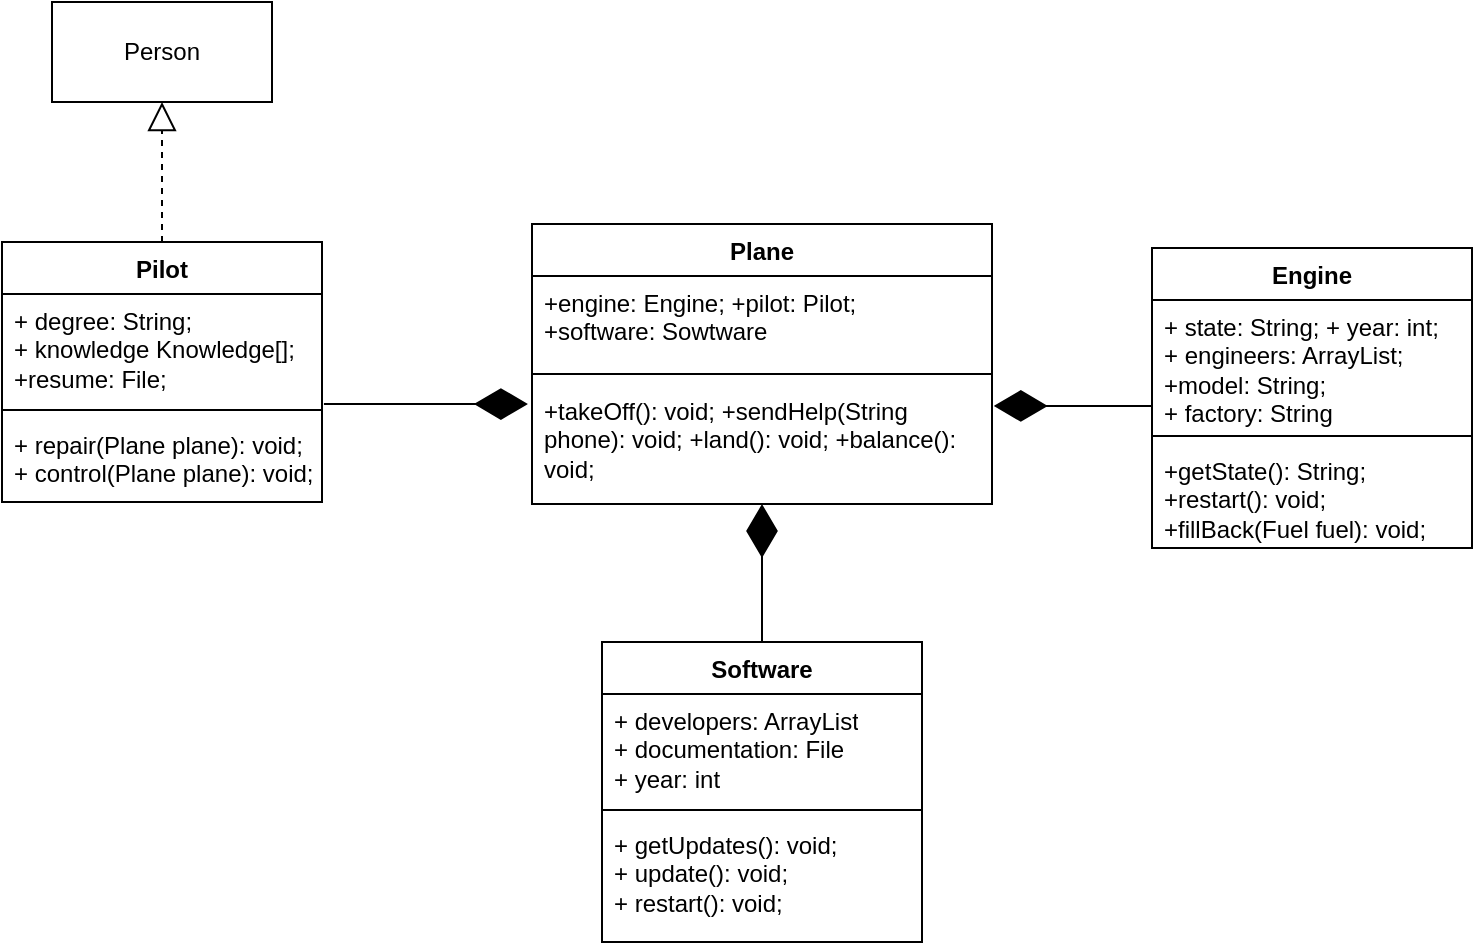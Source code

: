 <mxfile version="28.2.5">
  <diagram name="Страница — 1" id="cka1hHKxKbjvaWri14X5">
    <mxGraphModel dx="1426" dy="757" grid="1" gridSize="10" guides="1" tooltips="1" connect="1" arrows="1" fold="1" page="1" pageScale="1" pageWidth="1654" pageHeight="2336" background="none" math="0" shadow="0">
      <root>
        <mxCell id="0" />
        <mxCell id="1" parent="0" />
        <mxCell id="4fH8sYnN1hW22ZoU_4J2-1" value="Plane" style="swimlane;fontStyle=1;align=center;verticalAlign=top;childLayout=stackLayout;horizontal=1;startSize=26;horizontalStack=0;resizeParent=1;resizeParentMax=0;resizeLast=0;collapsible=1;marginBottom=0;whiteSpace=wrap;html=1;" parent="1" vertex="1">
          <mxGeometry x="570" y="241" width="230" height="140" as="geometry" />
        </mxCell>
        <mxCell id="4fH8sYnN1hW22ZoU_4J2-2" value="&lt;div&gt;+engine: Engine; +pilot: Pilot;&amp;nbsp;&lt;/div&gt;&lt;div&gt;+software: Sowtware&lt;/div&gt;" style="text;strokeColor=none;fillColor=none;align=left;verticalAlign=top;spacingLeft=4;spacingRight=4;overflow=hidden;rotatable=0;points=[[0,0.5],[1,0.5]];portConstraint=eastwest;whiteSpace=wrap;html=1;" parent="4fH8sYnN1hW22ZoU_4J2-1" vertex="1">
          <mxGeometry y="26" width="230" height="44" as="geometry" />
        </mxCell>
        <mxCell id="4fH8sYnN1hW22ZoU_4J2-3" value="" style="line;strokeWidth=1;fillColor=none;align=left;verticalAlign=middle;spacingTop=-1;spacingLeft=3;spacingRight=3;rotatable=0;labelPosition=right;points=[];portConstraint=eastwest;strokeColor=inherit;" parent="4fH8sYnN1hW22ZoU_4J2-1" vertex="1">
          <mxGeometry y="70" width="230" height="10" as="geometry" />
        </mxCell>
        <mxCell id="4fH8sYnN1hW22ZoU_4J2-4" value="+takeOff(): void; +sendHelp(String phone): void; +land(): void; +balance(): void;" style="text;strokeColor=none;fillColor=none;align=left;verticalAlign=top;spacingLeft=4;spacingRight=4;overflow=hidden;rotatable=0;points=[[0,0.5],[1,0.5]];portConstraint=eastwest;whiteSpace=wrap;html=1;" parent="4fH8sYnN1hW22ZoU_4J2-1" vertex="1">
          <mxGeometry y="80" width="230" height="60" as="geometry" />
        </mxCell>
        <mxCell id="4fH8sYnN1hW22ZoU_4J2-7" value="Person" style="html=1;whiteSpace=wrap;" parent="1" vertex="1">
          <mxGeometry x="330" y="130" width="110" height="50" as="geometry" />
        </mxCell>
        <mxCell id="4fH8sYnN1hW22ZoU_4J2-8" value="Pilot" style="swimlane;fontStyle=1;align=center;verticalAlign=top;childLayout=stackLayout;horizontal=1;startSize=26;horizontalStack=0;resizeParent=1;resizeParentMax=0;resizeLast=0;collapsible=1;marginBottom=0;whiteSpace=wrap;html=1;" parent="1" vertex="1">
          <mxGeometry x="305" y="250" width="160" height="130" as="geometry" />
        </mxCell>
        <mxCell id="4fH8sYnN1hW22ZoU_4J2-9" value="&lt;div&gt;+ degree: String;&amp;nbsp;&lt;/div&gt;&lt;div&gt;+ knowledge Knowledge[];&lt;/div&gt;&lt;div&gt;+resume: File;&lt;/div&gt;" style="text;strokeColor=none;fillColor=none;align=left;verticalAlign=top;spacingLeft=4;spacingRight=4;overflow=hidden;rotatable=0;points=[[0,0.5],[1,0.5]];portConstraint=eastwest;whiteSpace=wrap;html=1;" parent="4fH8sYnN1hW22ZoU_4J2-8" vertex="1">
          <mxGeometry y="26" width="160" height="54" as="geometry" />
        </mxCell>
        <mxCell id="4fH8sYnN1hW22ZoU_4J2-10" value="" style="line;strokeWidth=1;fillColor=none;align=left;verticalAlign=middle;spacingTop=-1;spacingLeft=3;spacingRight=3;rotatable=0;labelPosition=right;points=[];portConstraint=eastwest;strokeColor=inherit;" parent="4fH8sYnN1hW22ZoU_4J2-8" vertex="1">
          <mxGeometry y="80" width="160" height="8" as="geometry" />
        </mxCell>
        <mxCell id="4fH8sYnN1hW22ZoU_4J2-11" value="&lt;div&gt;+ repair(Plane plane): void;&lt;/div&gt;&lt;div&gt;+ control(Plane plane): void;&lt;/div&gt;" style="text;strokeColor=none;fillColor=none;align=left;verticalAlign=top;spacingLeft=4;spacingRight=4;overflow=hidden;rotatable=0;points=[[0,0.5],[1,0.5]];portConstraint=eastwest;whiteSpace=wrap;html=1;" parent="4fH8sYnN1hW22ZoU_4J2-8" vertex="1">
          <mxGeometry y="88" width="160" height="42" as="geometry" />
        </mxCell>
        <mxCell id="4fH8sYnN1hW22ZoU_4J2-12" value="Software" style="swimlane;fontStyle=1;align=center;verticalAlign=top;childLayout=stackLayout;horizontal=1;startSize=26;horizontalStack=0;resizeParent=1;resizeParentMax=0;resizeLast=0;collapsible=1;marginBottom=0;whiteSpace=wrap;html=1;" parent="1" vertex="1">
          <mxGeometry x="605" y="450" width="160" height="150" as="geometry" />
        </mxCell>
        <mxCell id="4fH8sYnN1hW22ZoU_4J2-13" value="&lt;div&gt;+ developers: ArrayList&lt;/div&gt;&lt;div&gt;+ documentation: File&lt;/div&gt;&lt;div&gt;+ year: int&lt;/div&gt;" style="text;strokeColor=none;fillColor=none;align=left;verticalAlign=top;spacingLeft=4;spacingRight=4;overflow=hidden;rotatable=0;points=[[0,0.5],[1,0.5]];portConstraint=eastwest;whiteSpace=wrap;html=1;" parent="4fH8sYnN1hW22ZoU_4J2-12" vertex="1">
          <mxGeometry y="26" width="160" height="54" as="geometry" />
        </mxCell>
        <mxCell id="4fH8sYnN1hW22ZoU_4J2-14" value="" style="line;strokeWidth=1;fillColor=none;align=left;verticalAlign=middle;spacingTop=-1;spacingLeft=3;spacingRight=3;rotatable=0;labelPosition=right;points=[];portConstraint=eastwest;strokeColor=inherit;" parent="4fH8sYnN1hW22ZoU_4J2-12" vertex="1">
          <mxGeometry y="80" width="160" height="8" as="geometry" />
        </mxCell>
        <mxCell id="4fH8sYnN1hW22ZoU_4J2-15" value="&lt;div&gt;+ getUpdates(): void;&lt;/div&gt;&lt;div&gt;+ update(): void;&lt;/div&gt;&lt;div&gt;+ restart(): void;&lt;/div&gt;" style="text;strokeColor=none;fillColor=none;align=left;verticalAlign=top;spacingLeft=4;spacingRight=4;overflow=hidden;rotatable=0;points=[[0,0.5],[1,0.5]];portConstraint=eastwest;whiteSpace=wrap;html=1;" parent="4fH8sYnN1hW22ZoU_4J2-12" vertex="1">
          <mxGeometry y="88" width="160" height="62" as="geometry" />
        </mxCell>
        <mxCell id="4fH8sYnN1hW22ZoU_4J2-16" value="&lt;div&gt;Engine&lt;/div&gt;" style="swimlane;fontStyle=1;align=center;verticalAlign=top;childLayout=stackLayout;horizontal=1;startSize=26;horizontalStack=0;resizeParent=1;resizeParentMax=0;resizeLast=0;collapsible=1;marginBottom=0;whiteSpace=wrap;html=1;" parent="1" vertex="1">
          <mxGeometry x="880" y="253" width="160" height="150" as="geometry" />
        </mxCell>
        <mxCell id="4fH8sYnN1hW22ZoU_4J2-17" value="&lt;div&gt;+ state: String; + year: int;&lt;/div&gt;&lt;div&gt;+ engineers: ArrayList; +model: String;&amp;nbsp;&lt;/div&gt;&lt;div&gt;+ factory: String&lt;/div&gt;" style="text;strokeColor=none;fillColor=none;align=left;verticalAlign=top;spacingLeft=4;spacingRight=4;overflow=hidden;rotatable=0;points=[[0,0.5],[1,0.5]];portConstraint=eastwest;whiteSpace=wrap;html=1;" parent="4fH8sYnN1hW22ZoU_4J2-16" vertex="1">
          <mxGeometry y="26" width="160" height="64" as="geometry" />
        </mxCell>
        <mxCell id="4fH8sYnN1hW22ZoU_4J2-18" value="" style="line;strokeWidth=1;fillColor=none;align=left;verticalAlign=middle;spacingTop=-1;spacingLeft=3;spacingRight=3;rotatable=0;labelPosition=right;points=[];portConstraint=eastwest;strokeColor=inherit;" parent="4fH8sYnN1hW22ZoU_4J2-16" vertex="1">
          <mxGeometry y="90" width="160" height="8" as="geometry" />
        </mxCell>
        <mxCell id="4fH8sYnN1hW22ZoU_4J2-19" value="&lt;div&gt;+getState(): String;&amp;nbsp;&lt;/div&gt;&lt;div&gt;+restart(): void;&lt;/div&gt;&lt;div&gt;+fillBack(Fuel fuel): void;&lt;/div&gt;" style="text;strokeColor=none;fillColor=none;align=left;verticalAlign=top;spacingLeft=4;spacingRight=4;overflow=hidden;rotatable=0;points=[[0,0.5],[1,0.5]];portConstraint=eastwest;whiteSpace=wrap;html=1;" parent="4fH8sYnN1hW22ZoU_4J2-16" vertex="1">
          <mxGeometry y="98" width="160" height="52" as="geometry" />
        </mxCell>
        <mxCell id="4fH8sYnN1hW22ZoU_4J2-20" value="" style="endArrow=block;dashed=1;endFill=0;endSize=12;html=1;rounded=0;exitX=0.5;exitY=0;exitDx=0;exitDy=0;entryX=0.5;entryY=1;entryDx=0;entryDy=0;" parent="1" source="4fH8sYnN1hW22ZoU_4J2-8" target="4fH8sYnN1hW22ZoU_4J2-7" edge="1">
          <mxGeometry width="160" relative="1" as="geometry">
            <mxPoint x="650" y="440" as="sourcePoint" />
            <mxPoint x="810" y="440" as="targetPoint" />
          </mxGeometry>
        </mxCell>
        <mxCell id="4fH8sYnN1hW22ZoU_4J2-21" value="" style="endArrow=diamondThin;endFill=1;endSize=24;html=1;rounded=0;exitX=1.006;exitY=1.019;exitDx=0;exitDy=0;exitPerimeter=0;entryX=-0.009;entryY=0.167;entryDx=0;entryDy=0;entryPerimeter=0;" parent="1" source="4fH8sYnN1hW22ZoU_4J2-9" target="4fH8sYnN1hW22ZoU_4J2-4" edge="1">
          <mxGeometry width="160" relative="1" as="geometry">
            <mxPoint x="650" y="440" as="sourcePoint" />
            <mxPoint x="550" y="330" as="targetPoint" />
          </mxGeometry>
        </mxCell>
        <mxCell id="4fH8sYnN1hW22ZoU_4J2-22" value="" style="endArrow=diamondThin;endFill=1;endSize=24;html=1;rounded=0;exitX=0.5;exitY=0;exitDx=0;exitDy=0;entryX=0.5;entryY=1;entryDx=0;entryDy=0;" parent="1" source="4fH8sYnN1hW22ZoU_4J2-12" target="4fH8sYnN1hW22ZoU_4J2-1" edge="1">
          <mxGeometry width="160" relative="1" as="geometry">
            <mxPoint x="740" y="440" as="sourcePoint" />
            <mxPoint x="900" y="440" as="targetPoint" />
          </mxGeometry>
        </mxCell>
        <mxCell id="4fH8sYnN1hW22ZoU_4J2-23" value="" style="endArrow=diamondThin;endFill=1;endSize=24;html=1;rounded=0;exitX=0;exitY=0.828;exitDx=0;exitDy=0;exitPerimeter=0;entryX=1.004;entryY=0.183;entryDx=0;entryDy=0;entryPerimeter=0;" parent="1" source="4fH8sYnN1hW22ZoU_4J2-17" target="4fH8sYnN1hW22ZoU_4J2-4" edge="1">
          <mxGeometry width="160" relative="1" as="geometry">
            <mxPoint x="650" y="440" as="sourcePoint" />
            <mxPoint x="830" y="430" as="targetPoint" />
          </mxGeometry>
        </mxCell>
      </root>
    </mxGraphModel>
  </diagram>
</mxfile>

